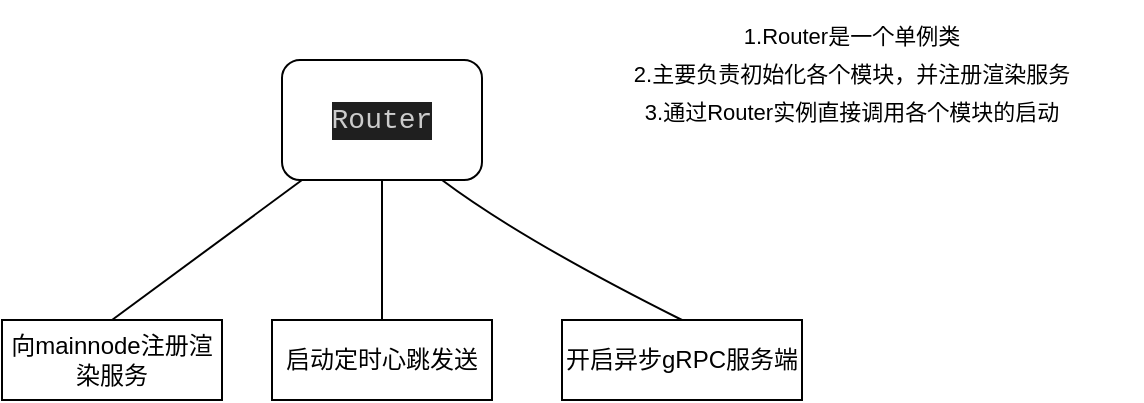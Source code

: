 <mxfile version="26.0.16">
  <diagram name="第 1 页" id="Kcldy5XQfG0qcfx9TEjz">
    <mxGraphModel dx="721" dy="846" grid="1" gridSize="10" guides="1" tooltips="1" connect="1" arrows="1" fold="1" page="1" pageScale="1" pageWidth="827" pageHeight="1169" math="0" shadow="0">
      <root>
        <mxCell id="0" />
        <mxCell id="1" parent="0" />
        <mxCell id="yCkiOklxw_gOikjZurtc-1" value="&lt;div style=&quot;color: rgb(204, 204, 204); background-color: rgb(31, 31, 31); font-family: Consolas, &amp;quot;Courier New&amp;quot;, monospace; font-size: 14px; line-height: 19px; white-space: pre;&quot;&gt;Router&lt;/div&gt;" style="rounded=1;whiteSpace=wrap;html=1;" parent="1" vertex="1">
          <mxGeometry x="180" y="160" width="100" height="60" as="geometry" />
        </mxCell>
        <mxCell id="_XZ8Sz2yopsVlS4HA0sB-1" value="&lt;font style=&quot;font-size: 11px;&quot;&gt;1.Router是一个单例类&lt;/font&gt;&lt;div&gt;&lt;font style=&quot;font-size: 11px;&quot;&gt;2.主要负责初始化各个模块，并注册渲染服务&lt;/font&gt;&lt;/div&gt;&lt;div&gt;&lt;font style=&quot;font-size: 11px;&quot;&gt;3.通过Router实例直接调用各个模块的启动&lt;/font&gt;&lt;/div&gt;" style="text;strokeColor=none;fillColor=none;html=1;align=center;verticalAlign=middle;whiteSpace=wrap;rounded=0;fontSize=16;" vertex="1" parent="1">
          <mxGeometry x="320" y="130" width="290" height="70" as="geometry" />
        </mxCell>
        <mxCell id="_XZ8Sz2yopsVlS4HA0sB-3" value="" style="endArrow=none;html=1;rounded=0;fontSize=12;startSize=8;endSize=8;curved=1;exitX=0.5;exitY=0;exitDx=0;exitDy=0;" edge="1" parent="1" source="_XZ8Sz2yopsVlS4HA0sB-6">
          <mxGeometry width="50" height="50" relative="1" as="geometry">
            <mxPoint x="150" y="260" as="sourcePoint" />
            <mxPoint x="190" y="220" as="targetPoint" />
          </mxGeometry>
        </mxCell>
        <mxCell id="_XZ8Sz2yopsVlS4HA0sB-4" value="" style="endArrow=none;html=1;rounded=0;fontSize=12;startSize=8;endSize=8;curved=1;exitX=0.5;exitY=0;exitDx=0;exitDy=0;" edge="1" parent="1" source="_XZ8Sz2yopsVlS4HA0sB-7">
          <mxGeometry width="50" height="50" relative="1" as="geometry">
            <mxPoint x="230" y="280" as="sourcePoint" />
            <mxPoint x="230" y="220" as="targetPoint" />
          </mxGeometry>
        </mxCell>
        <mxCell id="_XZ8Sz2yopsVlS4HA0sB-5" value="" style="endArrow=none;html=1;rounded=0;fontSize=12;startSize=8;endSize=8;curved=1;exitX=0.5;exitY=0;exitDx=0;exitDy=0;" edge="1" parent="1" source="_XZ8Sz2yopsVlS4HA0sB-9">
          <mxGeometry width="50" height="50" relative="1" as="geometry">
            <mxPoint x="340" y="270" as="sourcePoint" />
            <mxPoint x="260" y="220" as="targetPoint" />
            <Array as="points">
              <mxPoint x="300" y="250" />
            </Array>
          </mxGeometry>
        </mxCell>
        <mxCell id="_XZ8Sz2yopsVlS4HA0sB-6" value="向mainnode注册渲染服务" style="rounded=0;whiteSpace=wrap;html=1;" vertex="1" parent="1">
          <mxGeometry x="40" y="290" width="110" height="40" as="geometry" />
        </mxCell>
        <mxCell id="_XZ8Sz2yopsVlS4HA0sB-7" value="启动定时心跳发送" style="rounded=0;whiteSpace=wrap;html=1;" vertex="1" parent="1">
          <mxGeometry x="175" y="290" width="110" height="40" as="geometry" />
        </mxCell>
        <mxCell id="_XZ8Sz2yopsVlS4HA0sB-9" value="开启异步gRPC服务端" style="rounded=0;whiteSpace=wrap;html=1;" vertex="1" parent="1">
          <mxGeometry x="320" y="290" width="120" height="40" as="geometry" />
        </mxCell>
      </root>
    </mxGraphModel>
  </diagram>
</mxfile>
